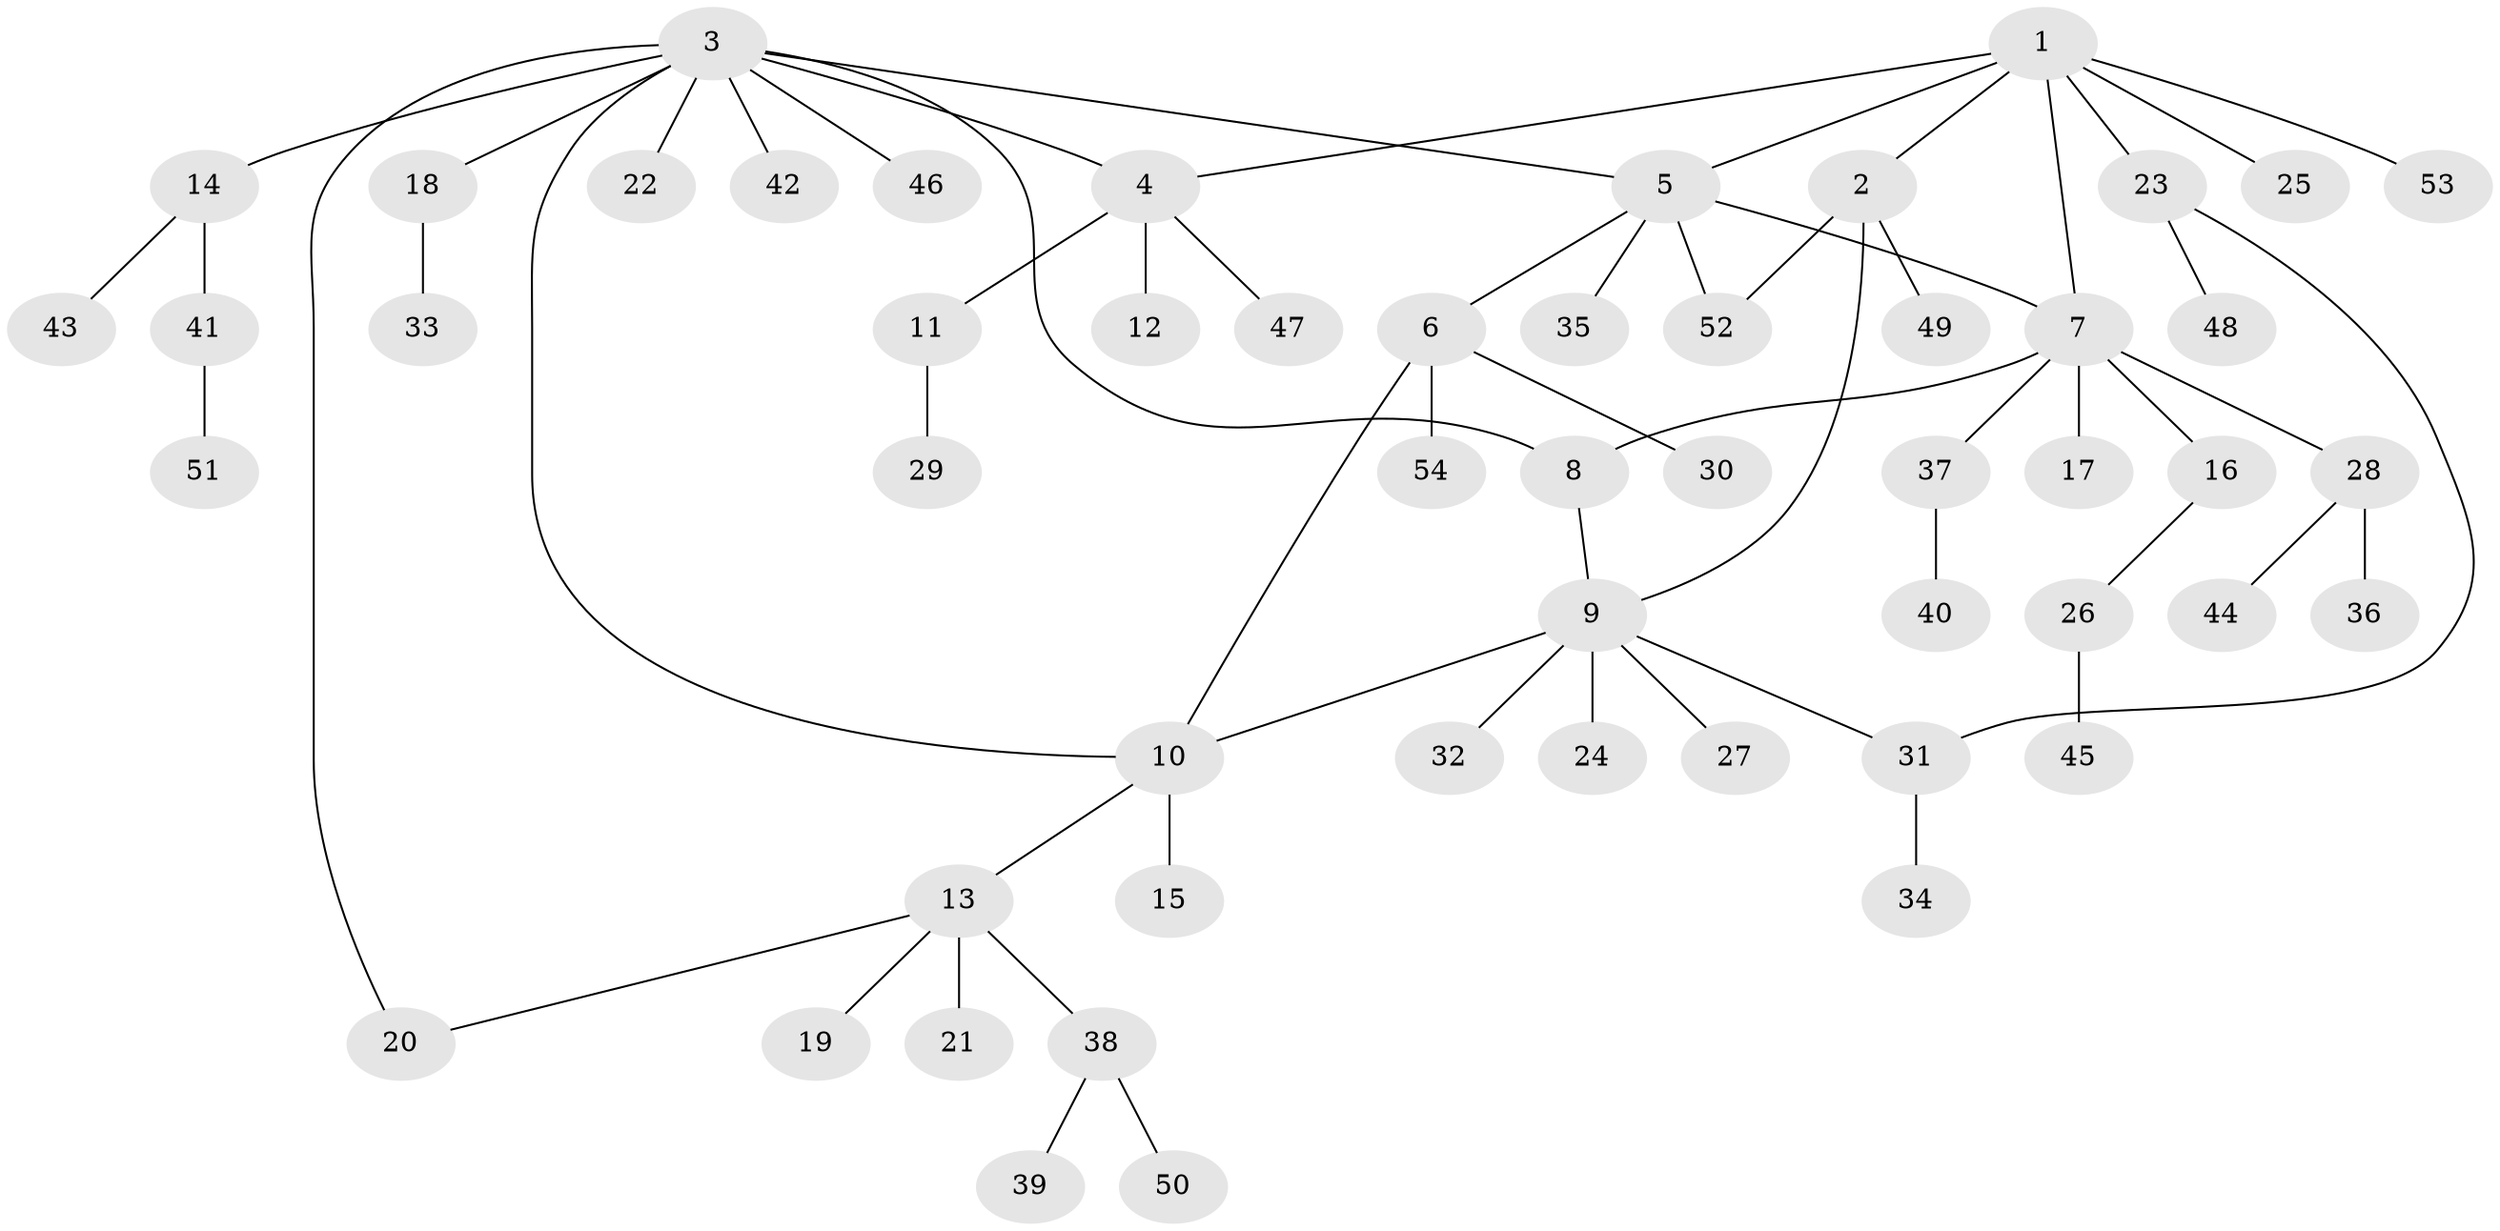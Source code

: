 // Generated by graph-tools (version 1.1) at 2025/55/03/09/25 04:55:20]
// undirected, 54 vertices, 62 edges
graph export_dot {
graph [start="1"]
  node [color=gray90,style=filled];
  1;
  2;
  3;
  4;
  5;
  6;
  7;
  8;
  9;
  10;
  11;
  12;
  13;
  14;
  15;
  16;
  17;
  18;
  19;
  20;
  21;
  22;
  23;
  24;
  25;
  26;
  27;
  28;
  29;
  30;
  31;
  32;
  33;
  34;
  35;
  36;
  37;
  38;
  39;
  40;
  41;
  42;
  43;
  44;
  45;
  46;
  47;
  48;
  49;
  50;
  51;
  52;
  53;
  54;
  1 -- 2;
  1 -- 4;
  1 -- 5;
  1 -- 7;
  1 -- 23;
  1 -- 25;
  1 -- 53;
  2 -- 9;
  2 -- 49;
  2 -- 52;
  3 -- 4;
  3 -- 5;
  3 -- 8;
  3 -- 10;
  3 -- 14;
  3 -- 18;
  3 -- 20;
  3 -- 22;
  3 -- 42;
  3 -- 46;
  4 -- 11;
  4 -- 12;
  4 -- 47;
  5 -- 6;
  5 -- 7;
  5 -- 35;
  5 -- 52;
  6 -- 10;
  6 -- 30;
  6 -- 54;
  7 -- 8;
  7 -- 16;
  7 -- 17;
  7 -- 28;
  7 -- 37;
  8 -- 9;
  9 -- 10;
  9 -- 24;
  9 -- 27;
  9 -- 31;
  9 -- 32;
  10 -- 13;
  10 -- 15;
  11 -- 29;
  13 -- 19;
  13 -- 20;
  13 -- 21;
  13 -- 38;
  14 -- 41;
  14 -- 43;
  16 -- 26;
  18 -- 33;
  23 -- 31;
  23 -- 48;
  26 -- 45;
  28 -- 36;
  28 -- 44;
  31 -- 34;
  37 -- 40;
  38 -- 39;
  38 -- 50;
  41 -- 51;
}
